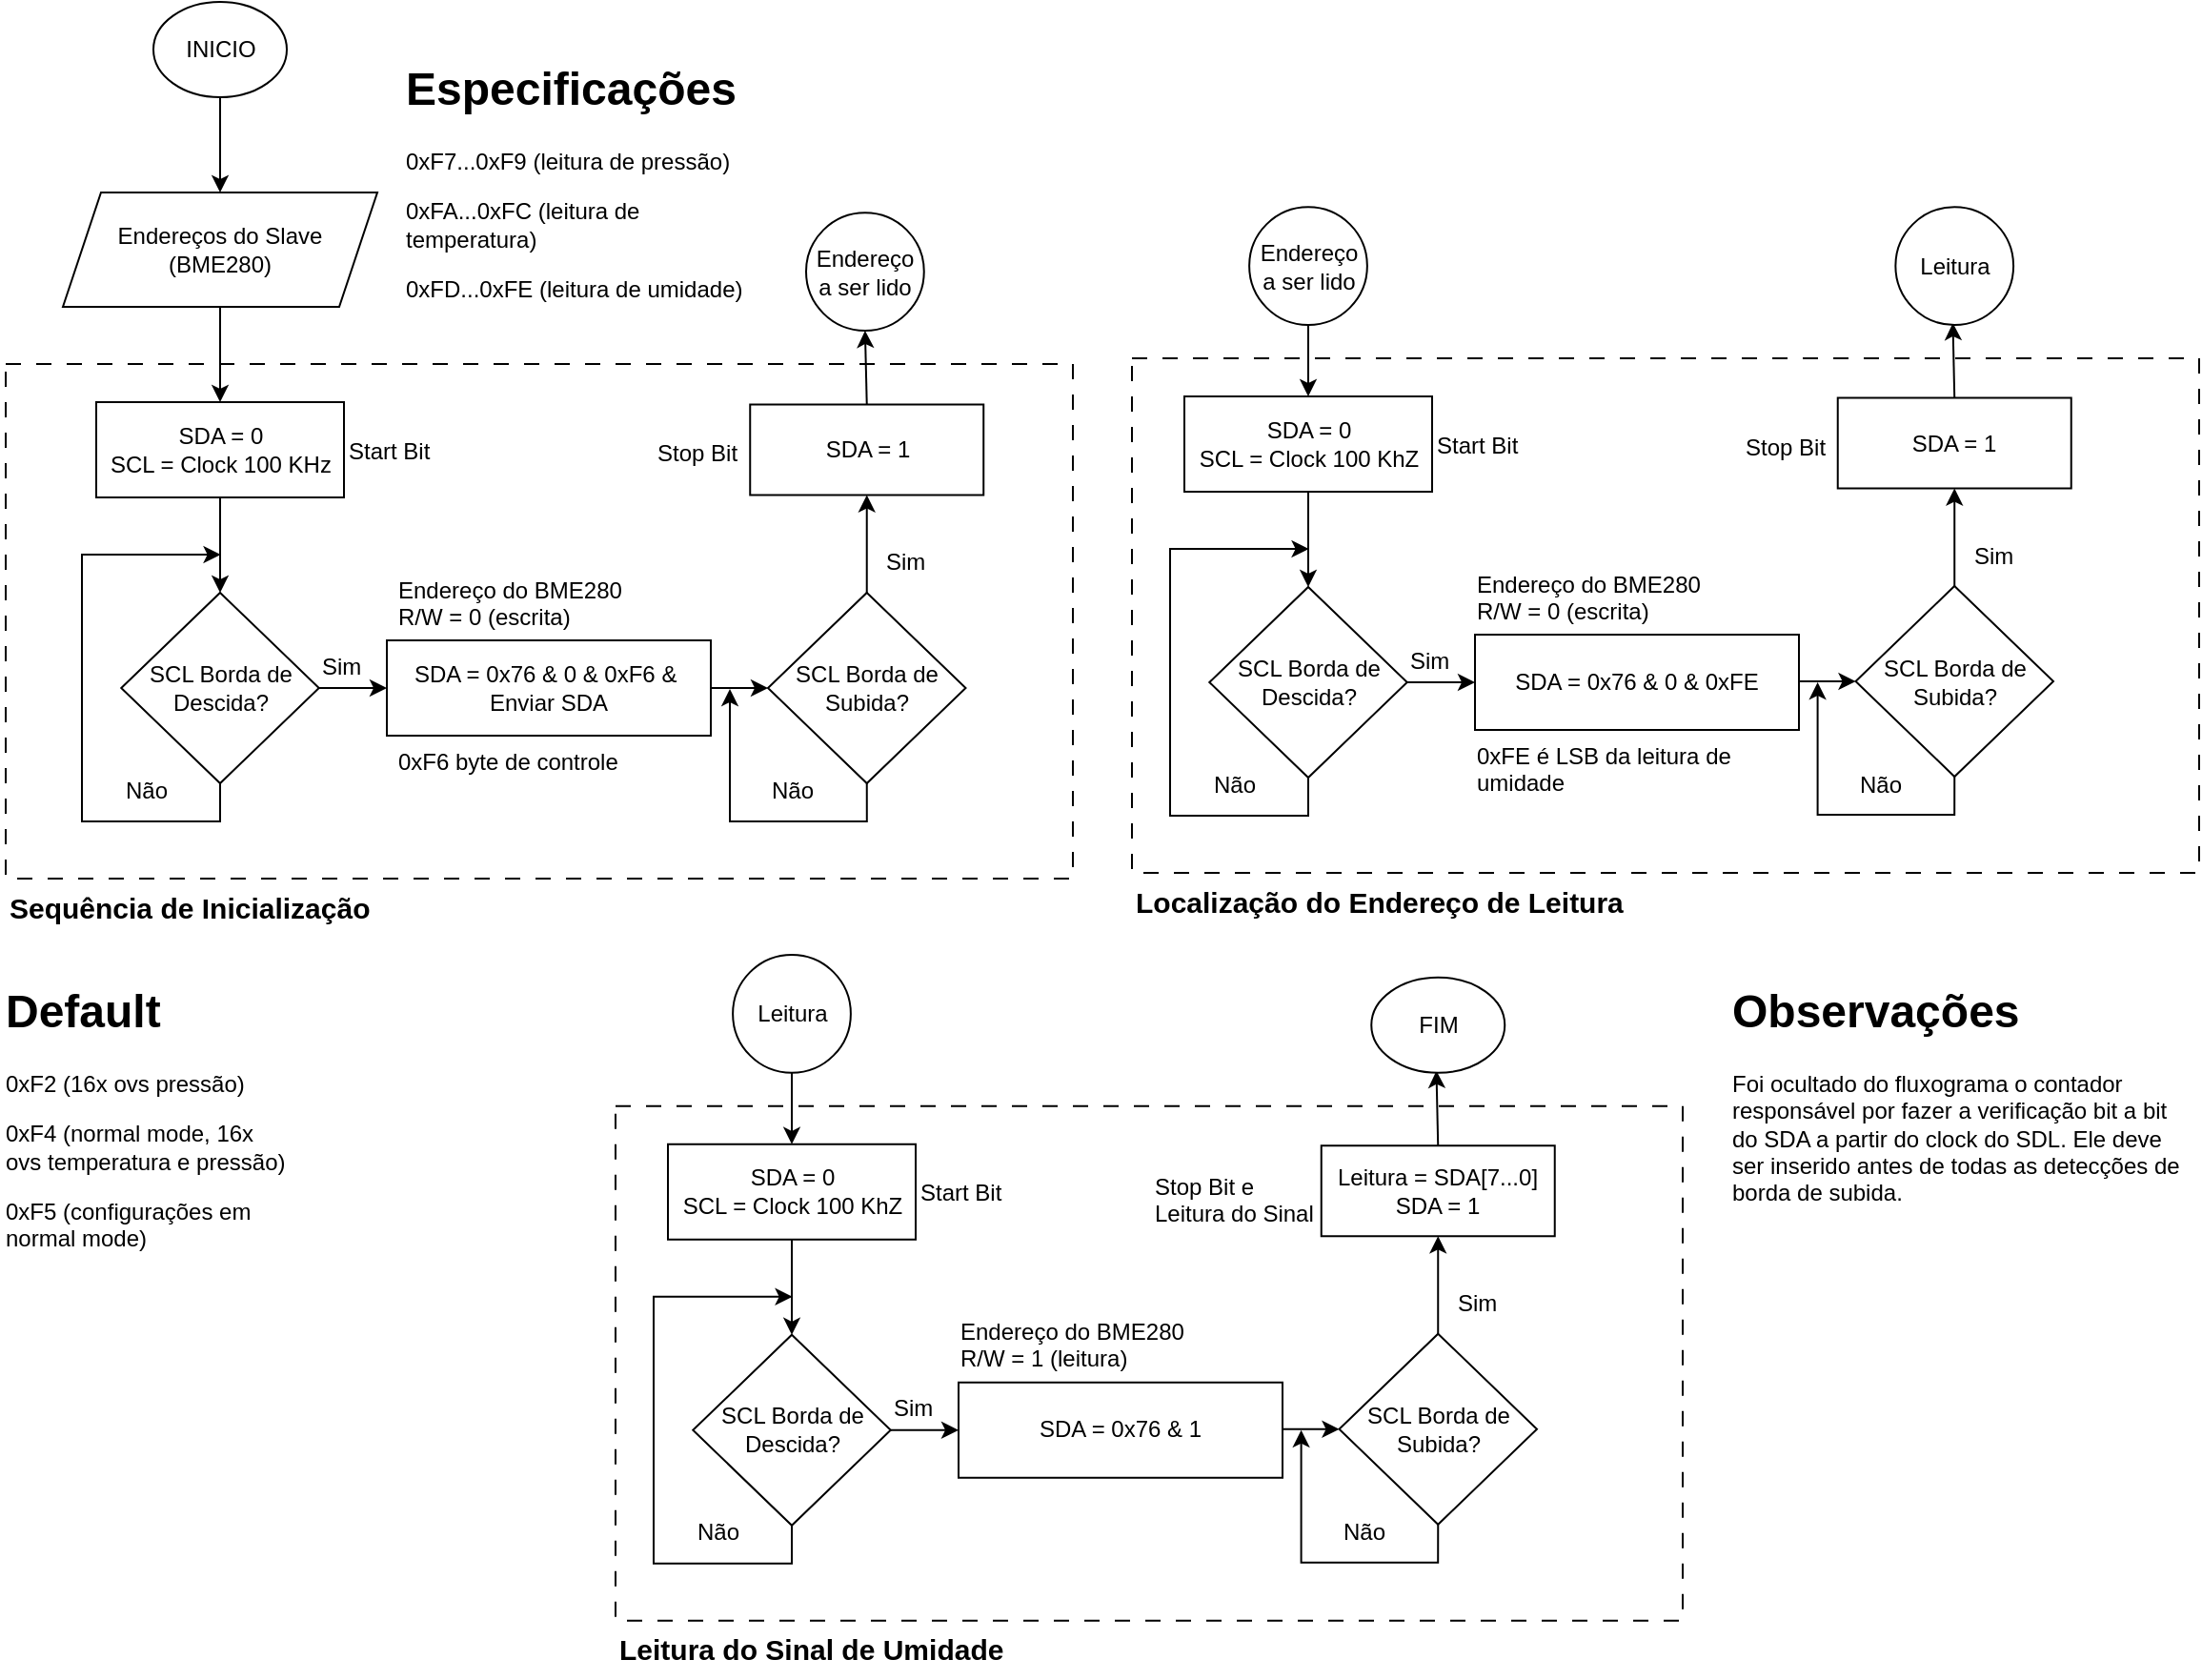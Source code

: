 <mxfile version="24.6.0" type="github">
  <diagram name="Página-1" id="uo4vIWMoXTekdhAcwwu6">
    <mxGraphModel dx="2200" dy="1065" grid="1" gridSize="10" guides="1" tooltips="1" connect="1" arrows="1" fold="1" page="1" pageScale="1" pageWidth="827" pageHeight="1169" math="0" shadow="0">
      <root>
        <mxCell id="0" />
        <mxCell id="1" parent="0" />
        <mxCell id="YiGi1f87aAJgmJdH8lJt-82" value="" style="rounded=0;whiteSpace=wrap;html=1;fillColor=none;dashed=1;dashPattern=8 8;" vertex="1" parent="1">
          <mxGeometry x="821" y="697" width="560" height="270" as="geometry" />
        </mxCell>
        <mxCell id="YiGi1f87aAJgmJdH8lJt-40" value="" style="rounded=0;whiteSpace=wrap;html=1;fillColor=none;dashed=1;dashPattern=8 8;" vertex="1" parent="1">
          <mxGeometry x="230" y="700" width="560" height="270" as="geometry" />
        </mxCell>
        <mxCell id="NG3DBzSu40vpIyD9UtTB-2" style="edgeStyle=orthogonalEdgeStyle;rounded=0;orthogonalLoop=1;jettySize=auto;html=1;exitX=0.5;exitY=1;exitDx=0;exitDy=0;entryX=0.5;entryY=0;entryDx=0;entryDy=0;" parent="1" source="NG3DBzSu40vpIyD9UtTB-3" target="NG3DBzSu40vpIyD9UtTB-5" edge="1">
          <mxGeometry relative="1" as="geometry" />
        </mxCell>
        <mxCell id="NG3DBzSu40vpIyD9UtTB-3" value="INICIO" style="ellipse;whiteSpace=wrap;html=1;" parent="1" vertex="1">
          <mxGeometry x="307.5" y="510" width="70" height="50" as="geometry" />
        </mxCell>
        <mxCell id="YiGi1f87aAJgmJdH8lJt-15" style="edgeStyle=orthogonalEdgeStyle;rounded=0;orthogonalLoop=1;jettySize=auto;html=1;exitX=0.5;exitY=1;exitDx=0;exitDy=0;" edge="1" parent="1" source="NG3DBzSu40vpIyD9UtTB-5" target="YiGi1f87aAJgmJdH8lJt-13">
          <mxGeometry relative="1" as="geometry" />
        </mxCell>
        <mxCell id="NG3DBzSu40vpIyD9UtTB-5" value="Endereços do Slave (BME280)" style="shape=parallelogram;perimeter=parallelogramPerimeter;whiteSpace=wrap;html=1;fixedSize=1;" parent="1" vertex="1">
          <mxGeometry x="260" y="610" width="165" height="60" as="geometry" />
        </mxCell>
        <mxCell id="NG3DBzSu40vpIyD9UtTB-6" value="&lt;h1 style=&quot;margin-top: 0px;&quot;&gt;Especificações&lt;/h1&gt;&lt;p&gt;&lt;span style=&quot;background-color: initial;&quot;&gt;0xF7...0xF9 (leitura de pressão)&lt;/span&gt;&lt;/p&gt;&lt;p&gt;&lt;span style=&quot;background-color: initial;&quot;&gt;0xFA...0xFC (leitura de temperatura)&lt;/span&gt;&lt;/p&gt;&lt;p&gt;&lt;span style=&quot;background-color: initial;&quot;&gt;0xFD...0xFE (leitura de umidade)&lt;/span&gt;&lt;/p&gt;&lt;p&gt;&lt;span style=&quot;background-color: initial;&quot;&gt;&lt;br&gt;&lt;/span&gt;&lt;/p&gt;&lt;p&gt;&lt;br&gt;&lt;/p&gt;" style="text;html=1;whiteSpace=wrap;overflow=hidden;rounded=0;" parent="1" vertex="1">
          <mxGeometry x="437.5" y="535" width="190" height="135" as="geometry" />
        </mxCell>
        <mxCell id="YiGi1f87aAJgmJdH8lJt-32" style="edgeStyle=orthogonalEdgeStyle;rounded=0;orthogonalLoop=1;jettySize=auto;html=1;exitX=1;exitY=0.5;exitDx=0;exitDy=0;entryX=0;entryY=0.5;entryDx=0;entryDy=0;" edge="1" parent="1" source="NG3DBzSu40vpIyD9UtTB-11" target="YiGi1f87aAJgmJdH8lJt-31">
          <mxGeometry relative="1" as="geometry" />
        </mxCell>
        <mxCell id="NG3DBzSu40vpIyD9UtTB-11" value="SDA = 0x76 &amp;amp; 0 &amp;amp; 0xF6 &amp;amp;&amp;nbsp;&lt;div&gt;Enviar SDA&lt;/div&gt;" style="rounded=0;whiteSpace=wrap;html=1;" parent="1" vertex="1">
          <mxGeometry x="430" y="845" width="170" height="50" as="geometry" />
        </mxCell>
        <mxCell id="YiGi1f87aAJgmJdH8lJt-21" style="edgeStyle=orthogonalEdgeStyle;rounded=0;orthogonalLoop=1;jettySize=auto;html=1;exitX=1;exitY=0.5;exitDx=0;exitDy=0;entryX=0;entryY=0.5;entryDx=0;entryDy=0;" edge="1" parent="1" source="NG3DBzSu40vpIyD9UtTB-14" target="NG3DBzSu40vpIyD9UtTB-11">
          <mxGeometry relative="1" as="geometry" />
        </mxCell>
        <mxCell id="YiGi1f87aAJgmJdH8lJt-23" style="edgeStyle=orthogonalEdgeStyle;rounded=0;orthogonalLoop=1;jettySize=auto;html=1;exitX=0.5;exitY=1;exitDx=0;exitDy=0;" edge="1" parent="1" source="NG3DBzSu40vpIyD9UtTB-14">
          <mxGeometry relative="1" as="geometry">
            <mxPoint x="342.783" y="800" as="targetPoint" />
            <Array as="points">
              <mxPoint x="343" y="940" />
              <mxPoint x="270" y="940" />
              <mxPoint x="270" y="800" />
            </Array>
          </mxGeometry>
        </mxCell>
        <mxCell id="NG3DBzSu40vpIyD9UtTB-14" value="SCL Borda de Descida?" style="rhombus;whiteSpace=wrap;html=1;" parent="1" vertex="1">
          <mxGeometry x="290.63" y="820" width="103.75" height="100" as="geometry" />
        </mxCell>
        <mxCell id="YiGi1f87aAJgmJdH8lJt-17" style="edgeStyle=orthogonalEdgeStyle;rounded=0;orthogonalLoop=1;jettySize=auto;html=1;exitX=0.5;exitY=1;exitDx=0;exitDy=0;entryX=0.5;entryY=0;entryDx=0;entryDy=0;" edge="1" parent="1" source="YiGi1f87aAJgmJdH8lJt-13" target="NG3DBzSu40vpIyD9UtTB-14">
          <mxGeometry relative="1" as="geometry" />
        </mxCell>
        <mxCell id="YiGi1f87aAJgmJdH8lJt-13" value="&lt;div&gt;SDA = 0&lt;/div&gt;SCL = Clock 100 KHz" style="rounded=0;whiteSpace=wrap;html=1;" vertex="1" parent="1">
          <mxGeometry x="277.5" y="720" width="130" height="50" as="geometry" />
        </mxCell>
        <mxCell id="YiGi1f87aAJgmJdH8lJt-19" value="Endereço do BME280 &#xa;R/W = 0 (escrita)" style="text;whiteSpace=wrap;" vertex="1" parent="1">
          <mxGeometry x="433.75" y="805" width="156.25" height="40" as="geometry" />
        </mxCell>
        <mxCell id="YiGi1f87aAJgmJdH8lJt-22" value="Sim" style="text;whiteSpace=wrap;" vertex="1" parent="1">
          <mxGeometry x="394.38" y="845" width="30" height="30" as="geometry" />
        </mxCell>
        <mxCell id="YiGi1f87aAJgmJdH8lJt-24" value="Não" style="text;whiteSpace=wrap;" vertex="1" parent="1">
          <mxGeometry x="290.63" y="910" width="30" height="30" as="geometry" />
        </mxCell>
        <mxCell id="YiGi1f87aAJgmJdH8lJt-25" value="0xF6 byte de controle" style="text;whiteSpace=wrap;" vertex="1" parent="1">
          <mxGeometry x="433.75" y="895" width="122.5" height="40" as="geometry" />
        </mxCell>
        <mxCell id="YiGi1f87aAJgmJdH8lJt-26" value="Start Bit" style="text;whiteSpace=wrap;" vertex="1" parent="1">
          <mxGeometry x="407.5" y="732" width="60" height="25" as="geometry" />
        </mxCell>
        <mxCell id="YiGi1f87aAJgmJdH8lJt-33" style="edgeStyle=orthogonalEdgeStyle;rounded=0;orthogonalLoop=1;jettySize=auto;html=1;exitX=0.5;exitY=1;exitDx=0;exitDy=0;" edge="1" parent="1" source="YiGi1f87aAJgmJdH8lJt-31">
          <mxGeometry relative="1" as="geometry">
            <mxPoint x="610" y="870" as="targetPoint" />
          </mxGeometry>
        </mxCell>
        <mxCell id="YiGi1f87aAJgmJdH8lJt-37" style="edgeStyle=orthogonalEdgeStyle;rounded=0;orthogonalLoop=1;jettySize=auto;html=1;exitX=0.5;exitY=0;exitDx=0;exitDy=0;entryX=0.5;entryY=1;entryDx=0;entryDy=0;" edge="1" parent="1" source="YiGi1f87aAJgmJdH8lJt-31" target="YiGi1f87aAJgmJdH8lJt-36">
          <mxGeometry relative="1" as="geometry" />
        </mxCell>
        <mxCell id="YiGi1f87aAJgmJdH8lJt-31" value="SCL Borda de Subida?" style="rhombus;whiteSpace=wrap;html=1;" vertex="1" parent="1">
          <mxGeometry x="630" y="820" width="103.75" height="100" as="geometry" />
        </mxCell>
        <mxCell id="YiGi1f87aAJgmJdH8lJt-34" value="Não" style="text;whiteSpace=wrap;" vertex="1" parent="1">
          <mxGeometry x="630" y="910" width="30" height="30" as="geometry" />
        </mxCell>
        <mxCell id="YiGi1f87aAJgmJdH8lJt-44" style="edgeStyle=orthogonalEdgeStyle;rounded=0;orthogonalLoop=1;jettySize=auto;html=1;exitX=0.5;exitY=0;exitDx=0;exitDy=0;entryX=0.5;entryY=1;entryDx=0;entryDy=0;" edge="1" parent="1" source="YiGi1f87aAJgmJdH8lJt-36" target="YiGi1f87aAJgmJdH8lJt-43">
          <mxGeometry relative="1" as="geometry" />
        </mxCell>
        <mxCell id="YiGi1f87aAJgmJdH8lJt-36" value="&lt;div&gt;SDA = 1&lt;/div&gt;" style="rounded=0;whiteSpace=wrap;html=1;" vertex="1" parent="1">
          <mxGeometry x="620.62" y="721.25" width="122.5" height="47.5" as="geometry" />
        </mxCell>
        <mxCell id="YiGi1f87aAJgmJdH8lJt-38" value="Stop Bit" style="text;whiteSpace=wrap;" vertex="1" parent="1">
          <mxGeometry x="570" y="732.5" width="60" height="25" as="geometry" />
        </mxCell>
        <mxCell id="YiGi1f87aAJgmJdH8lJt-39" value="Sim" style="text;whiteSpace=wrap;" vertex="1" parent="1">
          <mxGeometry x="690" y="790" width="30" height="30" as="geometry" />
        </mxCell>
        <mxCell id="YiGi1f87aAJgmJdH8lJt-42" value="Sequência de Inicialização" style="text;whiteSpace=wrap;fontStyle=1;fontSize=15;" vertex="1" parent="1">
          <mxGeometry x="230" y="970" width="220" height="30" as="geometry" />
        </mxCell>
        <mxCell id="YiGi1f87aAJgmJdH8lJt-43" value="Endereço a ser lido" style="ellipse;whiteSpace=wrap;html=1;aspect=fixed;" vertex="1" parent="1">
          <mxGeometry x="650" y="620.62" width="61.88" height="61.88" as="geometry" />
        </mxCell>
        <mxCell id="YiGi1f87aAJgmJdH8lJt-53" style="edgeStyle=orthogonalEdgeStyle;rounded=0;orthogonalLoop=1;jettySize=auto;html=1;exitX=0.5;exitY=1;exitDx=0;exitDy=0;entryX=0.5;entryY=0;entryDx=0;entryDy=0;" edge="1" parent="1" source="YiGi1f87aAJgmJdH8lJt-45" target="YiGi1f87aAJgmJdH8lJt-49">
          <mxGeometry relative="1" as="geometry" />
        </mxCell>
        <mxCell id="YiGi1f87aAJgmJdH8lJt-45" value="Endereço a ser lido" style="ellipse;whiteSpace=wrap;html=1;aspect=fixed;" vertex="1" parent="1">
          <mxGeometry x="882.56" y="617.62" width="61.88" height="61.88" as="geometry" />
        </mxCell>
        <mxCell id="YiGi1f87aAJgmJdH8lJt-46" style="edgeStyle=orthogonalEdgeStyle;rounded=0;orthogonalLoop=1;jettySize=auto;html=1;exitX=0.5;exitY=1;exitDx=0;exitDy=0;" edge="1" parent="1" source="YiGi1f87aAJgmJdH8lJt-47">
          <mxGeometry relative="1" as="geometry">
            <mxPoint x="913.783" y="797" as="targetPoint" />
            <Array as="points">
              <mxPoint x="914" y="937" />
              <mxPoint x="841" y="937" />
              <mxPoint x="841" y="797" />
            </Array>
          </mxGeometry>
        </mxCell>
        <mxCell id="YiGi1f87aAJgmJdH8lJt-63" style="edgeStyle=orthogonalEdgeStyle;rounded=0;orthogonalLoop=1;jettySize=auto;html=1;exitX=1;exitY=0.5;exitDx=0;exitDy=0;entryX=0;entryY=0.5;entryDx=0;entryDy=0;" edge="1" parent="1" source="YiGi1f87aAJgmJdH8lJt-47" target="YiGi1f87aAJgmJdH8lJt-55">
          <mxGeometry relative="1" as="geometry" />
        </mxCell>
        <mxCell id="YiGi1f87aAJgmJdH8lJt-47" value="SCL Borda de Descida?" style="rhombus;whiteSpace=wrap;html=1;" vertex="1" parent="1">
          <mxGeometry x="861.63" y="817" width="103.75" height="100" as="geometry" />
        </mxCell>
        <mxCell id="YiGi1f87aAJgmJdH8lJt-48" style="edgeStyle=orthogonalEdgeStyle;rounded=0;orthogonalLoop=1;jettySize=auto;html=1;exitX=0.5;exitY=1;exitDx=0;exitDy=0;entryX=0.5;entryY=0;entryDx=0;entryDy=0;" edge="1" parent="1" source="YiGi1f87aAJgmJdH8lJt-49" target="YiGi1f87aAJgmJdH8lJt-47">
          <mxGeometry relative="1" as="geometry" />
        </mxCell>
        <mxCell id="YiGi1f87aAJgmJdH8lJt-49" value="&lt;div&gt;SDA = 0&lt;/div&gt;SCL = Clock 100 KhZ" style="rounded=0;whiteSpace=wrap;html=1;" vertex="1" parent="1">
          <mxGeometry x="848.5" y="717" width="130" height="50" as="geometry" />
        </mxCell>
        <mxCell id="YiGi1f87aAJgmJdH8lJt-50" value="Não" style="text;whiteSpace=wrap;" vertex="1" parent="1">
          <mxGeometry x="861.63" y="907" width="30" height="30" as="geometry" />
        </mxCell>
        <mxCell id="YiGi1f87aAJgmJdH8lJt-51" value="Start Bit" style="text;whiteSpace=wrap;" vertex="1" parent="1">
          <mxGeometry x="978.5" y="729" width="60" height="25" as="geometry" />
        </mxCell>
        <mxCell id="YiGi1f87aAJgmJdH8lJt-55" value="SDA = 0x76 &amp;amp; 0 &amp;amp; 0xFE" style="rounded=0;whiteSpace=wrap;html=1;" vertex="1" parent="1">
          <mxGeometry x="1001" y="842" width="170" height="50" as="geometry" />
        </mxCell>
        <mxCell id="YiGi1f87aAJgmJdH8lJt-59" value="Endereço do BME280 &#xa;R/W = 0 (escrita)" style="text;whiteSpace=wrap;" vertex="1" parent="1">
          <mxGeometry x="1000.37" y="802" width="156.25" height="40" as="geometry" />
        </mxCell>
        <mxCell id="YiGi1f87aAJgmJdH8lJt-60" value="Sim" style="text;whiteSpace=wrap;" vertex="1" parent="1">
          <mxGeometry x="965.38" y="842" width="30" height="20" as="geometry" />
        </mxCell>
        <mxCell id="YiGi1f87aAJgmJdH8lJt-61" value="0xFE é LSB da leitura de umidade" style="text;whiteSpace=wrap;" vertex="1" parent="1">
          <mxGeometry x="1000.37" y="892" width="140.63" height="40" as="geometry" />
        </mxCell>
        <mxCell id="YiGi1f87aAJgmJdH8lJt-72" style="edgeStyle=orthogonalEdgeStyle;rounded=0;orthogonalLoop=1;jettySize=auto;html=1;exitX=1;exitY=0.5;exitDx=0;exitDy=0;entryX=0;entryY=0.5;entryDx=0;entryDy=0;" edge="1" parent="1" target="YiGi1f87aAJgmJdH8lJt-75">
          <mxGeometry relative="1" as="geometry">
            <mxPoint x="1170.75" y="866.5" as="sourcePoint" />
          </mxGeometry>
        </mxCell>
        <mxCell id="YiGi1f87aAJgmJdH8lJt-73" style="edgeStyle=orthogonalEdgeStyle;rounded=0;orthogonalLoop=1;jettySize=auto;html=1;exitX=0.5;exitY=1;exitDx=0;exitDy=0;" edge="1" parent="1" source="YiGi1f87aAJgmJdH8lJt-75">
          <mxGeometry relative="1" as="geometry">
            <mxPoint x="1180.75" y="866.5" as="targetPoint" />
          </mxGeometry>
        </mxCell>
        <mxCell id="YiGi1f87aAJgmJdH8lJt-74" style="edgeStyle=orthogonalEdgeStyle;rounded=0;orthogonalLoop=1;jettySize=auto;html=1;exitX=0.5;exitY=0;exitDx=0;exitDy=0;entryX=0.5;entryY=1;entryDx=0;entryDy=0;" edge="1" parent="1" source="YiGi1f87aAJgmJdH8lJt-75" target="YiGi1f87aAJgmJdH8lJt-77">
          <mxGeometry relative="1" as="geometry" />
        </mxCell>
        <mxCell id="YiGi1f87aAJgmJdH8lJt-75" value="SCL Borda de Subida?" style="rhombus;whiteSpace=wrap;html=1;" vertex="1" parent="1">
          <mxGeometry x="1200.75" y="816.5" width="103.75" height="100" as="geometry" />
        </mxCell>
        <mxCell id="YiGi1f87aAJgmJdH8lJt-76" style="edgeStyle=orthogonalEdgeStyle;rounded=0;orthogonalLoop=1;jettySize=auto;html=1;exitX=0.5;exitY=0;exitDx=0;exitDy=0;entryX=0.5;entryY=1;entryDx=0;entryDy=0;" edge="1" parent="1" source="YiGi1f87aAJgmJdH8lJt-77">
          <mxGeometry relative="1" as="geometry">
            <mxPoint x="1251.75" y="678.5" as="targetPoint" />
          </mxGeometry>
        </mxCell>
        <mxCell id="YiGi1f87aAJgmJdH8lJt-77" value="&lt;div&gt;SDA = 1&lt;/div&gt;" style="rounded=0;whiteSpace=wrap;html=1;" vertex="1" parent="1">
          <mxGeometry x="1191.37" y="717.75" width="122.5" height="47.5" as="geometry" />
        </mxCell>
        <mxCell id="YiGi1f87aAJgmJdH8lJt-78" value="Stop Bit" style="text;whiteSpace=wrap;" vertex="1" parent="1">
          <mxGeometry x="1141" y="729.5" width="60" height="25" as="geometry" />
        </mxCell>
        <mxCell id="YiGi1f87aAJgmJdH8lJt-79" value="Sim" style="text;whiteSpace=wrap;" vertex="1" parent="1">
          <mxGeometry x="1260.75" y="786.5" width="30" height="30" as="geometry" />
        </mxCell>
        <mxCell id="YiGi1f87aAJgmJdH8lJt-80" value="Não" style="text;whiteSpace=wrap;" vertex="1" parent="1">
          <mxGeometry x="1200.75" y="907" width="30" height="30" as="geometry" />
        </mxCell>
        <mxCell id="YiGi1f87aAJgmJdH8lJt-81" value="Leitura" style="ellipse;whiteSpace=wrap;html=1;aspect=fixed;" vertex="1" parent="1">
          <mxGeometry x="1221.68" y="617.62" width="61.88" height="61.88" as="geometry" />
        </mxCell>
        <mxCell id="YiGi1f87aAJgmJdH8lJt-83" value="Localização do Endereço de Leitura" style="text;whiteSpace=wrap;fontStyle=1;fontSize=15;" vertex="1" parent="1">
          <mxGeometry x="821" y="967" width="300" height="30" as="geometry" />
        </mxCell>
        <mxCell id="YiGi1f87aAJgmJdH8lJt-113" value="" style="rounded=0;whiteSpace=wrap;html=1;fillColor=none;dashed=1;dashPattern=8 8;" vertex="1" parent="1">
          <mxGeometry x="550" y="1089.38" width="560" height="270" as="geometry" />
        </mxCell>
        <mxCell id="YiGi1f87aAJgmJdH8lJt-114" style="edgeStyle=orthogonalEdgeStyle;rounded=0;orthogonalLoop=1;jettySize=auto;html=1;exitX=0.5;exitY=1;exitDx=0;exitDy=0;entryX=0.5;entryY=0;entryDx=0;entryDy=0;" edge="1" parent="1" source="YiGi1f87aAJgmJdH8lJt-115" target="YiGi1f87aAJgmJdH8lJt-120">
          <mxGeometry relative="1" as="geometry" />
        </mxCell>
        <mxCell id="YiGi1f87aAJgmJdH8lJt-115" value="Leitura" style="ellipse;whiteSpace=wrap;html=1;aspect=fixed;" vertex="1" parent="1">
          <mxGeometry x="611.56" y="1010" width="61.88" height="61.88" as="geometry" />
        </mxCell>
        <mxCell id="YiGi1f87aAJgmJdH8lJt-116" style="edgeStyle=orthogonalEdgeStyle;rounded=0;orthogonalLoop=1;jettySize=auto;html=1;exitX=0.5;exitY=1;exitDx=0;exitDy=0;" edge="1" parent="1" source="YiGi1f87aAJgmJdH8lJt-118">
          <mxGeometry relative="1" as="geometry">
            <mxPoint x="642.783" y="1189.38" as="targetPoint" />
            <Array as="points">
              <mxPoint x="643" y="1329.38" />
              <mxPoint x="570" y="1329.38" />
              <mxPoint x="570" y="1189.38" />
            </Array>
          </mxGeometry>
        </mxCell>
        <mxCell id="YiGi1f87aAJgmJdH8lJt-117" style="edgeStyle=orthogonalEdgeStyle;rounded=0;orthogonalLoop=1;jettySize=auto;html=1;exitX=1;exitY=0.5;exitDx=0;exitDy=0;entryX=0;entryY=0.5;entryDx=0;entryDy=0;" edge="1" parent="1" source="YiGi1f87aAJgmJdH8lJt-118" target="YiGi1f87aAJgmJdH8lJt-123">
          <mxGeometry relative="1" as="geometry" />
        </mxCell>
        <mxCell id="YiGi1f87aAJgmJdH8lJt-118" value="SCL Borda de Descida?" style="rhombus;whiteSpace=wrap;html=1;" vertex="1" parent="1">
          <mxGeometry x="590.63" y="1209.38" width="103.75" height="100" as="geometry" />
        </mxCell>
        <mxCell id="YiGi1f87aAJgmJdH8lJt-119" style="edgeStyle=orthogonalEdgeStyle;rounded=0;orthogonalLoop=1;jettySize=auto;html=1;exitX=0.5;exitY=1;exitDx=0;exitDy=0;entryX=0.5;entryY=0;entryDx=0;entryDy=0;" edge="1" parent="1" source="YiGi1f87aAJgmJdH8lJt-120" target="YiGi1f87aAJgmJdH8lJt-118">
          <mxGeometry relative="1" as="geometry" />
        </mxCell>
        <mxCell id="YiGi1f87aAJgmJdH8lJt-120" value="&lt;div&gt;SDA = 0&lt;/div&gt;SCL = Clock 100 KhZ" style="rounded=0;whiteSpace=wrap;html=1;" vertex="1" parent="1">
          <mxGeometry x="577.5" y="1109.38" width="130" height="50" as="geometry" />
        </mxCell>
        <mxCell id="YiGi1f87aAJgmJdH8lJt-121" value="Não" style="text;whiteSpace=wrap;" vertex="1" parent="1">
          <mxGeometry x="590.63" y="1299.38" width="30" height="30" as="geometry" />
        </mxCell>
        <mxCell id="YiGi1f87aAJgmJdH8lJt-122" value="Start Bit" style="text;whiteSpace=wrap;" vertex="1" parent="1">
          <mxGeometry x="707.5" y="1121.38" width="60" height="25" as="geometry" />
        </mxCell>
        <mxCell id="YiGi1f87aAJgmJdH8lJt-123" value="SDA = 0x76 &amp;amp; 1" style="rounded=0;whiteSpace=wrap;html=1;" vertex="1" parent="1">
          <mxGeometry x="730" y="1234.38" width="170" height="50" as="geometry" />
        </mxCell>
        <mxCell id="YiGi1f87aAJgmJdH8lJt-124" value="Endereço do BME280 &#xa;R/W = 1 (leitura)" style="text;whiteSpace=wrap;" vertex="1" parent="1">
          <mxGeometry x="729.37" y="1194.38" width="156.25" height="40" as="geometry" />
        </mxCell>
        <mxCell id="YiGi1f87aAJgmJdH8lJt-125" value="Sim" style="text;whiteSpace=wrap;" vertex="1" parent="1">
          <mxGeometry x="694.38" y="1234.38" width="30" height="20" as="geometry" />
        </mxCell>
        <mxCell id="YiGi1f87aAJgmJdH8lJt-126" style="edgeStyle=orthogonalEdgeStyle;rounded=0;orthogonalLoop=1;jettySize=auto;html=1;exitX=1;exitY=0.5;exitDx=0;exitDy=0;entryX=0;entryY=0.5;entryDx=0;entryDy=0;" edge="1" parent="1" target="YiGi1f87aAJgmJdH8lJt-129">
          <mxGeometry relative="1" as="geometry">
            <mxPoint x="899.75" y="1258.88" as="sourcePoint" />
          </mxGeometry>
        </mxCell>
        <mxCell id="YiGi1f87aAJgmJdH8lJt-127" style="edgeStyle=orthogonalEdgeStyle;rounded=0;orthogonalLoop=1;jettySize=auto;html=1;exitX=0.5;exitY=1;exitDx=0;exitDy=0;" edge="1" parent="1" source="YiGi1f87aAJgmJdH8lJt-129">
          <mxGeometry relative="1" as="geometry">
            <mxPoint x="909.75" y="1258.88" as="targetPoint" />
          </mxGeometry>
        </mxCell>
        <mxCell id="YiGi1f87aAJgmJdH8lJt-128" style="edgeStyle=orthogonalEdgeStyle;rounded=0;orthogonalLoop=1;jettySize=auto;html=1;exitX=0.5;exitY=0;exitDx=0;exitDy=0;entryX=0.5;entryY=1;entryDx=0;entryDy=0;" edge="1" parent="1" source="YiGi1f87aAJgmJdH8lJt-129" target="YiGi1f87aAJgmJdH8lJt-131">
          <mxGeometry relative="1" as="geometry" />
        </mxCell>
        <mxCell id="YiGi1f87aAJgmJdH8lJt-129" value="SCL Borda de Subida?" style="rhombus;whiteSpace=wrap;html=1;" vertex="1" parent="1">
          <mxGeometry x="929.75" y="1208.88" width="103.75" height="100" as="geometry" />
        </mxCell>
        <mxCell id="YiGi1f87aAJgmJdH8lJt-130" style="edgeStyle=orthogonalEdgeStyle;rounded=0;orthogonalLoop=1;jettySize=auto;html=1;exitX=0.5;exitY=0;exitDx=0;exitDy=0;entryX=0.5;entryY=1;entryDx=0;entryDy=0;" edge="1" parent="1" source="YiGi1f87aAJgmJdH8lJt-131">
          <mxGeometry relative="1" as="geometry">
            <mxPoint x="980.75" y="1070.88" as="targetPoint" />
          </mxGeometry>
        </mxCell>
        <mxCell id="YiGi1f87aAJgmJdH8lJt-131" value="&lt;div&gt;Leitura = SDA[7...0]&lt;/div&gt;&lt;div&gt;SDA = 1&lt;/div&gt;" style="rounded=0;whiteSpace=wrap;html=1;" vertex="1" parent="1">
          <mxGeometry x="920.37" y="1110.13" width="122.5" height="47.5" as="geometry" />
        </mxCell>
        <mxCell id="YiGi1f87aAJgmJdH8lJt-132" value="Stop Bit e Leitura do Sinal" style="text;whiteSpace=wrap;" vertex="1" parent="1">
          <mxGeometry x="831" y="1118.26" width="89.75" height="28.12" as="geometry" />
        </mxCell>
        <mxCell id="YiGi1f87aAJgmJdH8lJt-133" value="Sim" style="text;whiteSpace=wrap;" vertex="1" parent="1">
          <mxGeometry x="990" y="1178.88" width="29.75" height="30" as="geometry" />
        </mxCell>
        <mxCell id="YiGi1f87aAJgmJdH8lJt-134" value="Não" style="text;whiteSpace=wrap;" vertex="1" parent="1">
          <mxGeometry x="929.75" y="1299.38" width="30" height="30" as="geometry" />
        </mxCell>
        <mxCell id="YiGi1f87aAJgmJdH8lJt-135" value="Leitura do Sinal de Umidade" style="text;whiteSpace=wrap;fontStyle=1;fontSize=15;" vertex="1" parent="1">
          <mxGeometry x="550" y="1359.38" width="300" height="30" as="geometry" />
        </mxCell>
        <mxCell id="YiGi1f87aAJgmJdH8lJt-136" value="FIM" style="ellipse;whiteSpace=wrap;html=1;" vertex="1" parent="1">
          <mxGeometry x="946.63" y="1021.88" width="70" height="50" as="geometry" />
        </mxCell>
        <mxCell id="YiGi1f87aAJgmJdH8lJt-167" value="&lt;h1 style=&quot;margin-top: 0px;&quot;&gt;Default&lt;/h1&gt;&lt;p&gt;0xF2 (16x ovs pressão)&lt;/p&gt;&lt;p&gt;0xF4 (normal mode, 16x ovs temperatura e pressão)&lt;/p&gt;&lt;p&gt;&lt;span style=&quot;background-color: initial;&quot;&gt;0xF5 (configurações em normal mode)&lt;/span&gt;&lt;/p&gt;" style="text;html=1;whiteSpace=wrap;overflow=hidden;rounded=0;" vertex="1" parent="1">
          <mxGeometry x="227.5" y="1019" width="150" height="150" as="geometry" />
        </mxCell>
        <mxCell id="YiGi1f87aAJgmJdH8lJt-168" value="&lt;h1 style=&quot;margin-top: 0px;&quot;&gt;Observações&lt;/h1&gt;&lt;p&gt;&lt;span style=&quot;background-color: initial;&quot;&gt;Foi ocultado do fluxograma o contador responsável por fazer a verificação bit a bit do SDA a partir do clock do SDL. Ele deve ser inserido antes de todas as detecções de borda de subida.&lt;/span&gt;&lt;/p&gt;" style="text;html=1;whiteSpace=wrap;overflow=hidden;rounded=0;" vertex="1" parent="1">
          <mxGeometry x="1133.56" y="1019" width="246.44" height="151" as="geometry" />
        </mxCell>
      </root>
    </mxGraphModel>
  </diagram>
</mxfile>
